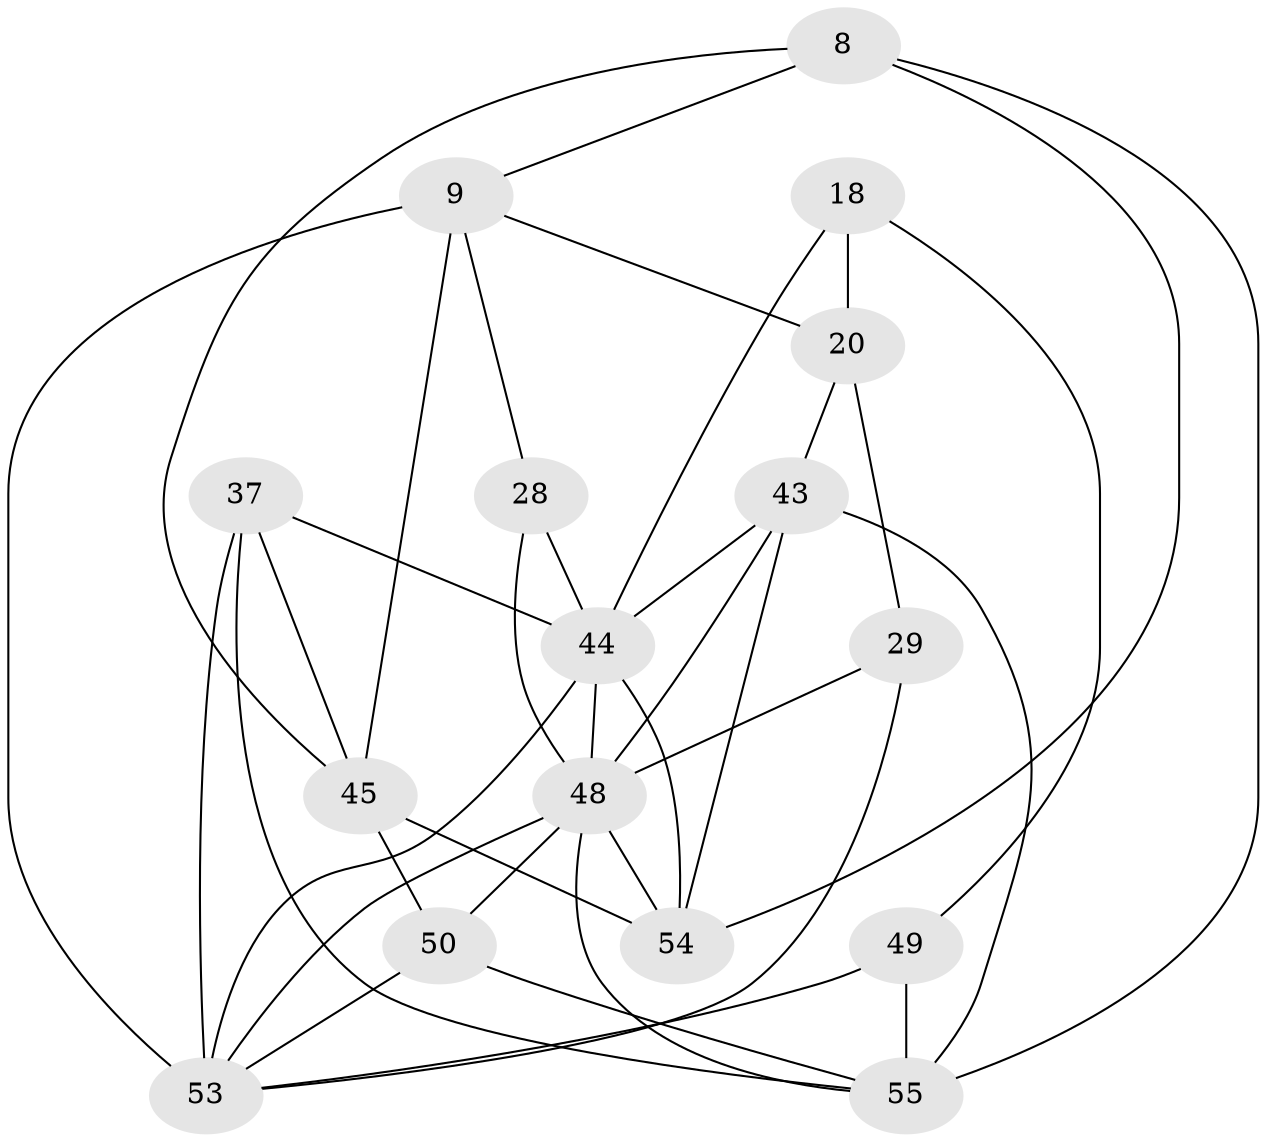 // original degree distribution, {4: 1.0}
// Generated by graph-tools (version 1.1) at 2025/02/03/04/25 22:02:02]
// undirected, 16 vertices, 38 edges
graph export_dot {
graph [start="1"]
  node [color=gray90,style=filled];
  8 [super="+4"];
  9 [super="+3+6"];
  18 [super="+11"];
  20 [super="+5"];
  28;
  29;
  37 [super="+32"];
  43 [super="+16+26"];
  44 [super="+36+42+40"];
  45 [super="+38"];
  48 [super="+46"];
  49 [super="+27"];
  50 [super="+21+33"];
  53 [super="+31+41+39"];
  54 [super="+2+17"];
  55 [super="+47+30+52"];
  8 -- 45;
  8 -- 54 [weight=2];
  8 -- 55;
  8 -- 9 [weight=2];
  9 -- 53 [weight=3];
  9 -- 20;
  9 -- 28;
  9 -- 45;
  18 -- 49 [weight=2];
  18 -- 20 [weight=2];
  18 -- 44 [weight=2];
  20 -- 29 [weight=2];
  20 -- 43;
  28 -- 44 [weight=2];
  28 -- 48;
  29 -- 48;
  29 -- 53;
  37 -- 55 [weight=5];
  37 -- 44 [weight=3];
  37 -- 53;
  37 -- 45;
  43 -- 54 [weight=3];
  43 -- 44;
  43 -- 55 [weight=5];
  43 -- 48 [weight=2];
  44 -- 54 [weight=3];
  44 -- 53 [weight=2];
  44 -- 48;
  45 -- 50 [weight=2];
  45 -- 54;
  48 -- 55 [weight=2];
  48 -- 54;
  48 -- 50;
  48 -- 53;
  49 -- 53 [weight=2];
  49 -- 55 [weight=4];
  50 -- 53 [weight=2];
  50 -- 55;
}
